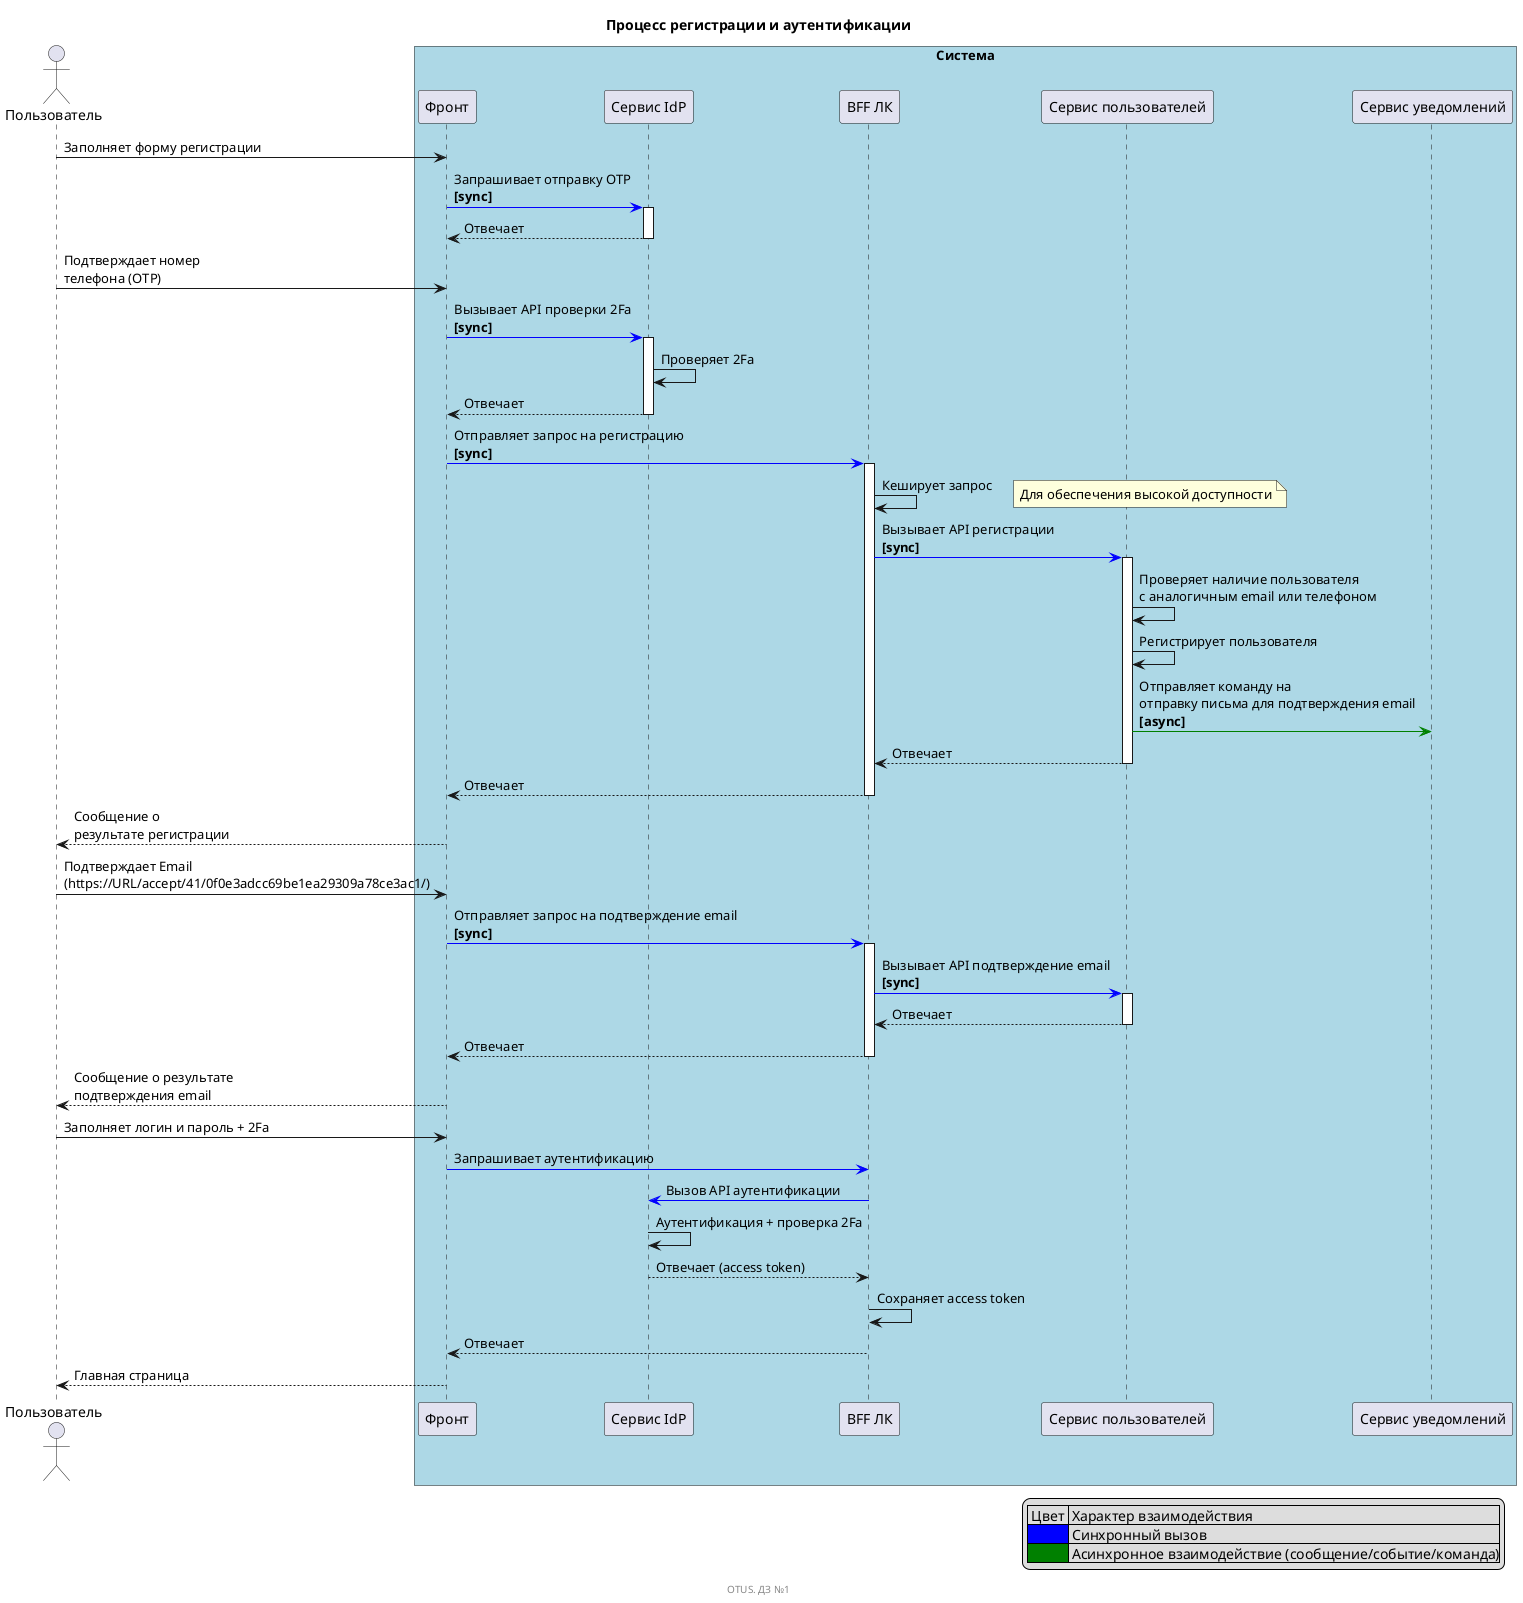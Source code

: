 @startuml
title Процесс регистрации и аутентификации
footer OTUS. ДЗ №1

actor "Пользователь" as USER order 1

box "Система" #LightBlue
    participant "Фронт" as FRONT order 10
    participant "Сервис IdP" as SERVICE_IDP order 20
    participant "BFF ЛК" as BFF order 30
    participant "Сервиc пользователей" as SERVICE_USERS order 40
    participant "Сервис уведомлений" as SERVICE_NOTIFICATION order 50
end box

USER -> FRONT : Заполняет форму регистрации

FRONT -[#blue]> SERVICE_IDP ++: Запрашивает отправку OTP\n<b>[sync]
SERVICE_IDP --> FRONT --: Отвечает

USER -> FRONT : Подтверждает номер\nтелефона (OTP)
FRONT -[#blue]> SERVICE_IDP ++ : Вызывает API проверки 2Fa\n<b>[sync]
SERVICE_IDP -> SERVICE_IDP : Проверяет 2Fa
SERVICE_IDP --> FRONT -- : Отвечает

FRONT -[#blue]> BFF ++ : Отправляет запрос на регистрацию\n<b>[sync]
BFF -> BFF : Кеширует запрос
note right : Для обеспечения высокой доступности

BFF -[#blue]> SERVICE_USERS ++: Вызывает API регистрации\n<b>[sync]
SERVICE_USERS -> SERVICE_USERS : Проверяет наличие пользователя\nс аналогичным email или телефоном
SERVICE_USERS -> SERVICE_USERS : Регистрирует пользователя
SERVICE_USERS -[#green]> SERVICE_NOTIFICATION : Отправляет команду на\nотправку письма для подтверждения email\n<b>[async]
SERVICE_USERS --> BFF -- : Отвечает
BFF --> FRONT -- : Отвечает
FRONT --> USER : Сообщение о\nрезультате регистрации

USER -> FRONT : Подтверждает Email\n(https://URL/accept/41/0f0e3adcc69be1ea29309a78ce3ac1/)
FRONT -[#blue]> BFF ++ : Отправляет запрос на подтверждение email\n<b>[sync]
BFF -[#blue]> SERVICE_USERS ++: Вызывает API подтверждение email\n<b>[sync]
SERVICE_USERS --> BFF -- : Отвечает
BFF --> FRONT -- : Отвечает
FRONT --> USER : Сообщение о результате\nподтверждения email

USER -> FRONT : Заполняет логин и пароль + 2Fa
FRONT -[#blue]> BFF : Запрашивает аутентификацию
BFF -[#blue]> SERVICE_IDP : Вызов API аутентификации
SERVICE_IDP -> SERVICE_IDP : Аутентификация + проверка 2Fa
SERVICE_IDP --> BFF : Отвечает (access token)
BFF -> BFF : Сохраняет access token
BFF --> FRONT -- : Отвечает
FRONT --> USER : Главная страница

legend right
| Цвет | Характер взаимодействия |
|<#Blue>| Синхронный вызов |
|<#Green>| Асинхронное взаимодействие (сообщение/событие/команда)|
end legend

@enduml